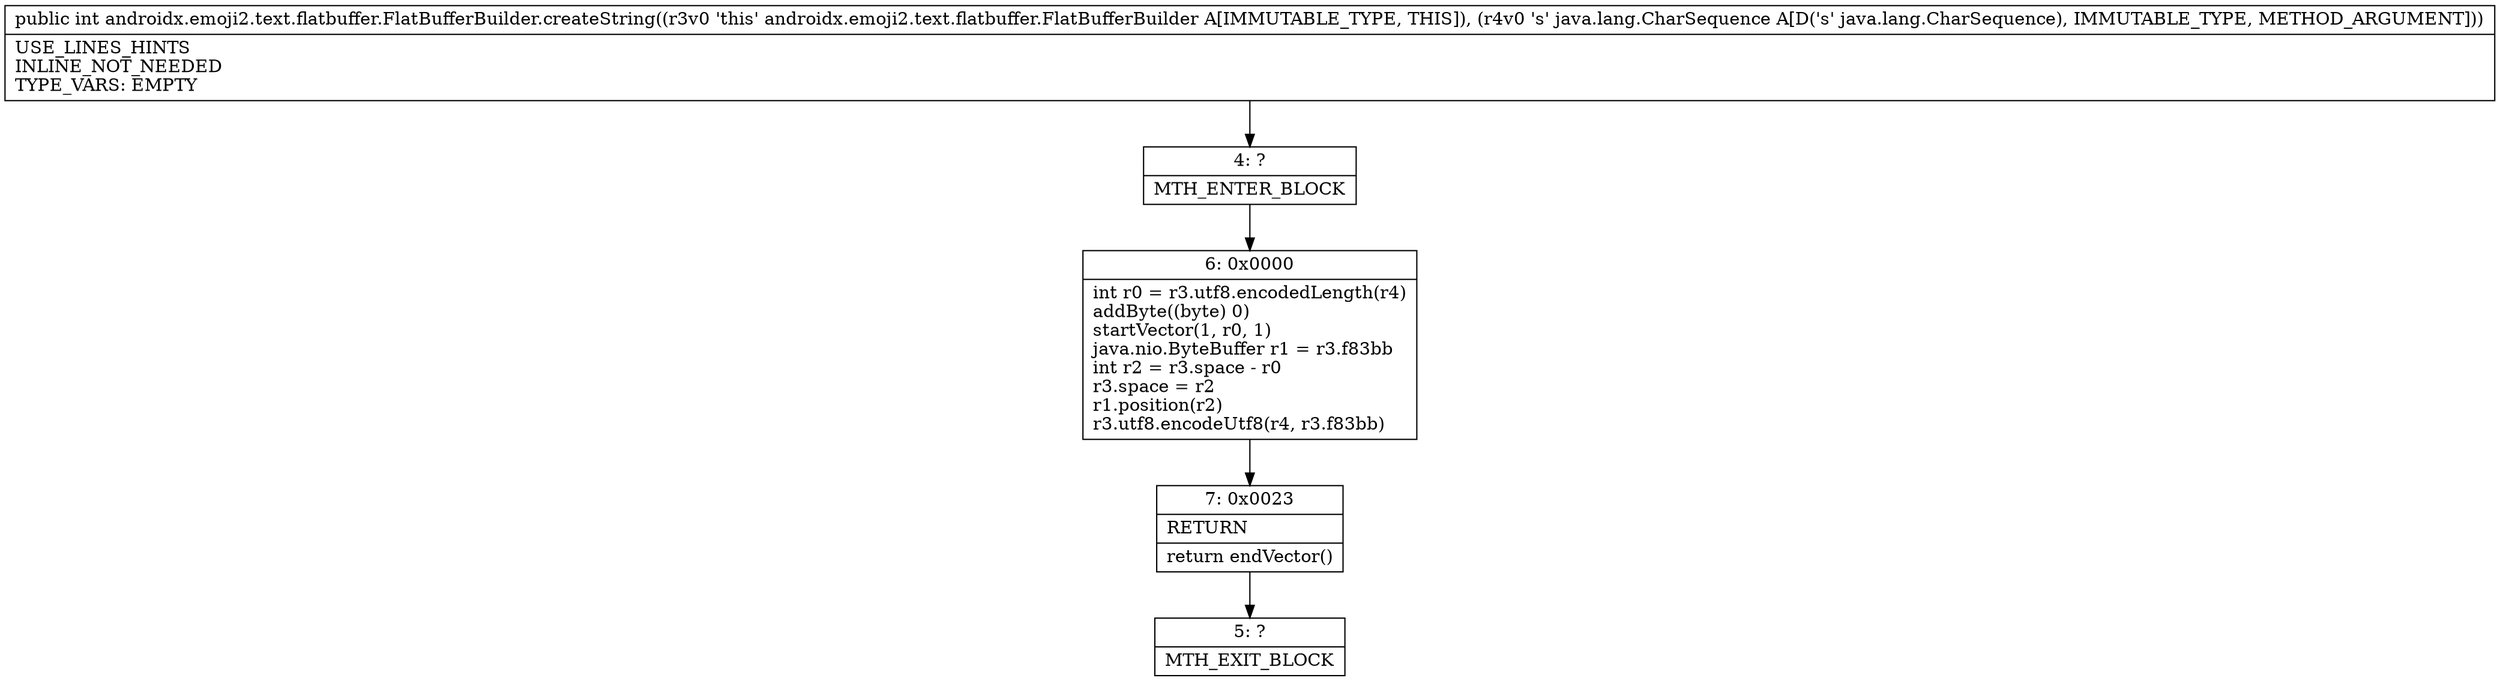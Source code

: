 digraph "CFG forandroidx.emoji2.text.flatbuffer.FlatBufferBuilder.createString(Ljava\/lang\/CharSequence;)I" {
Node_4 [shape=record,label="{4\:\ ?|MTH_ENTER_BLOCK\l}"];
Node_6 [shape=record,label="{6\:\ 0x0000|int r0 = r3.utf8.encodedLength(r4)\laddByte((byte) 0)\lstartVector(1, r0, 1)\ljava.nio.ByteBuffer r1 = r3.f83bb\lint r2 = r3.space \- r0\lr3.space = r2\lr1.position(r2)\lr3.utf8.encodeUtf8(r4, r3.f83bb)\l}"];
Node_7 [shape=record,label="{7\:\ 0x0023|RETURN\l|return endVector()\l}"];
Node_5 [shape=record,label="{5\:\ ?|MTH_EXIT_BLOCK\l}"];
MethodNode[shape=record,label="{public int androidx.emoji2.text.flatbuffer.FlatBufferBuilder.createString((r3v0 'this' androidx.emoji2.text.flatbuffer.FlatBufferBuilder A[IMMUTABLE_TYPE, THIS]), (r4v0 's' java.lang.CharSequence A[D('s' java.lang.CharSequence), IMMUTABLE_TYPE, METHOD_ARGUMENT]))  | USE_LINES_HINTS\lINLINE_NOT_NEEDED\lTYPE_VARS: EMPTY\l}"];
MethodNode -> Node_4;Node_4 -> Node_6;
Node_6 -> Node_7;
Node_7 -> Node_5;
}

